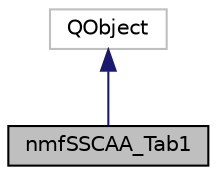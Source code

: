 digraph "nmfSSCAA_Tab1"
{
 // LATEX_PDF_SIZE
  edge [fontname="Helvetica",fontsize="10",labelfontname="Helvetica",labelfontsize="10"];
  node [fontname="Helvetica",fontsize="10",shape=record];
  Node1 [label="nmfSSCAA_Tab1",height=0.2,width=0.4,color="black", fillcolor="grey75", style="filled", fontcolor="black",tooltip="The class containing the interactions for the 1st SSCAA tabbed pane: Fishery Catch-At-Age Data."];
  Node2 -> Node1 [dir="back",color="midnightblue",fontsize="10",style="solid",fontname="Helvetica"];
  Node2 [label="QObject",height=0.2,width=0.4,color="grey75", fillcolor="white", style="filled",tooltip=" "];
}
